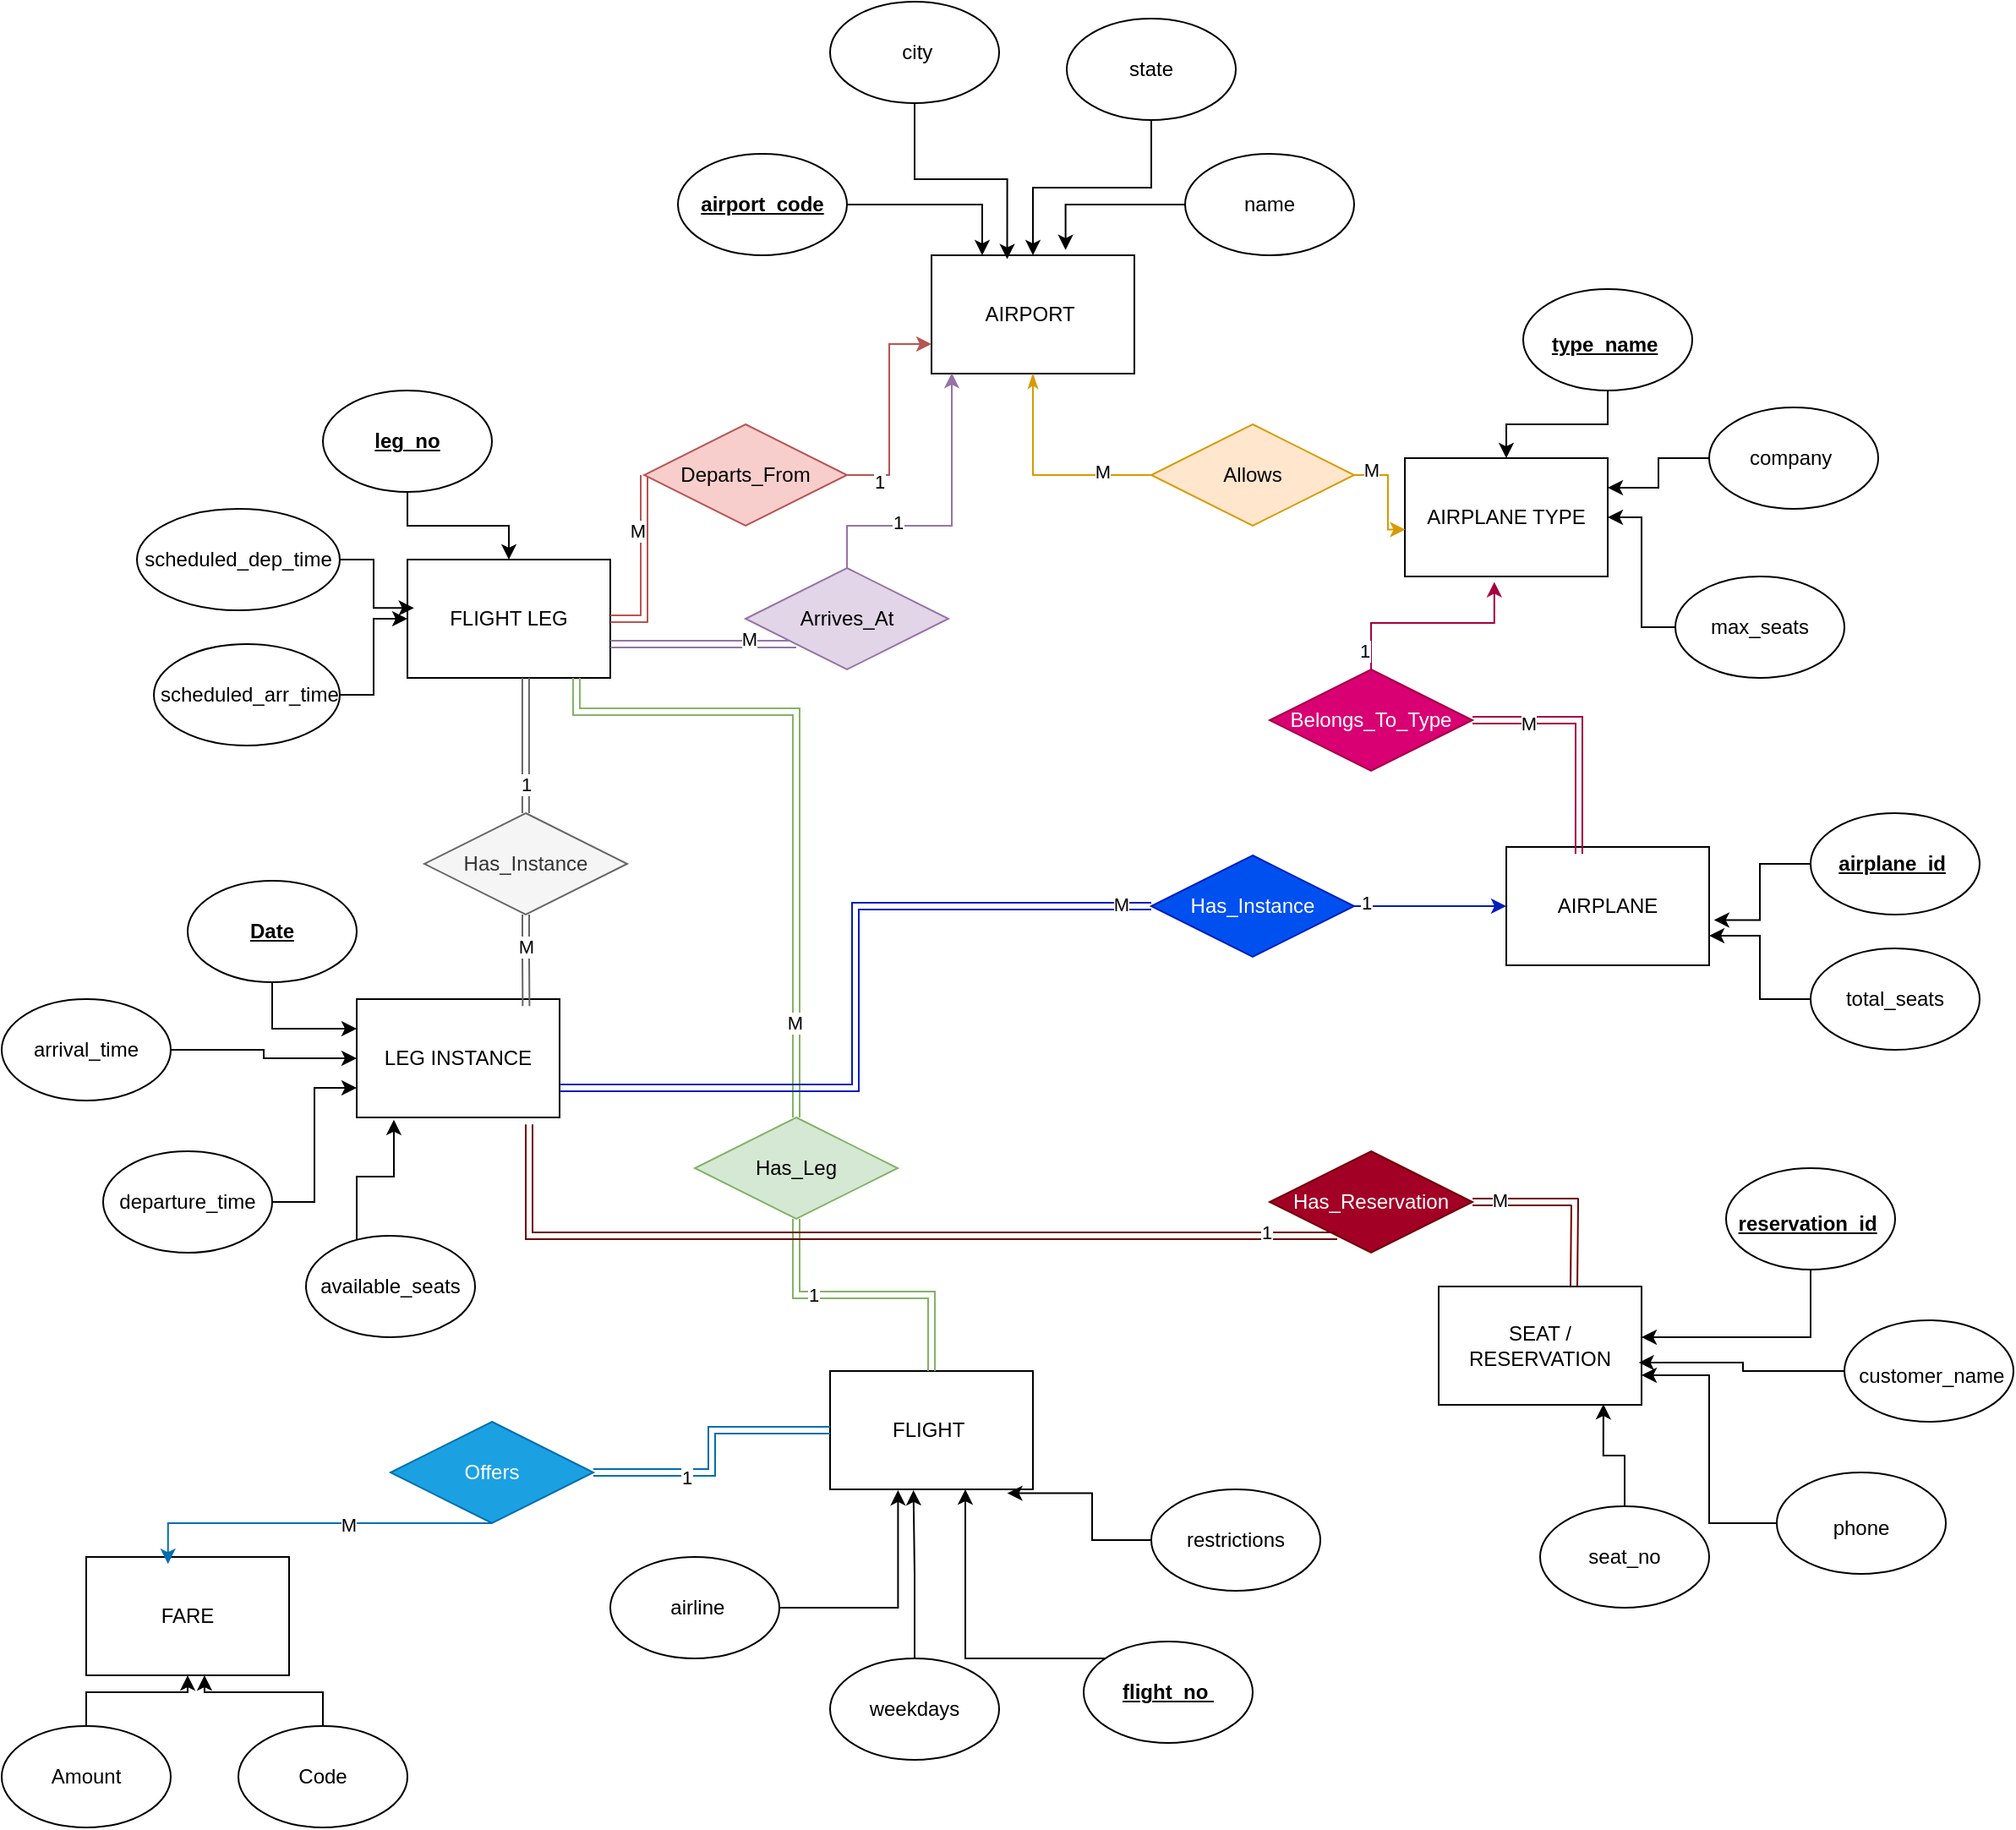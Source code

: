 <mxfile version="27.0.6">
  <diagram id="oHNV7Hx9UfTEaVYhuPRt" name="Page-1">
    <mxGraphModel dx="2297" dy="1907" grid="1" gridSize="10" guides="1" tooltips="1" connect="1" arrows="1" fold="1" page="1" pageScale="1" pageWidth="850" pageHeight="1100" math="0" shadow="0">
      <root>
        <mxCell id="0" />
        <mxCell id="1" parent="0" />
        <mxCell id="2uzGwe45xqLhciJeLfCy-1" value="AIRPORT&amp;nbsp;" style="whiteSpace=wrap;html=1;" vertex="1" parent="1">
          <mxGeometry x="380" y="110" width="120" height="70" as="geometry" />
        </mxCell>
        <mxCell id="2uzGwe45xqLhciJeLfCy-2" value="      LEG INSTANCE" style="whiteSpace=wrap;html=1;" vertex="1" parent="1">
          <mxGeometry x="40" y="550" width="120" height="70" as="geometry" />
        </mxCell>
        <mxCell id="2uzGwe45xqLhciJeLfCy-3" value="      AIRPLANE" style="whiteSpace=wrap;html=1;" vertex="1" parent="1">
          <mxGeometry x="720" y="460" width="120" height="70" as="geometry" />
        </mxCell>
        <mxCell id="2uzGwe45xqLhciJeLfCy-4" value="        FLIGHT LEG" style="whiteSpace=wrap;html=1;" vertex="1" parent="1">
          <mxGeometry x="70" y="290" width="120" height="70" as="geometry" />
        </mxCell>
        <mxCell id="2uzGwe45xqLhciJeLfCy-5" value="SEAT / RESERVATION " style="whiteSpace=wrap;html=1;" vertex="1" parent="1">
          <mxGeometry x="680" y="720" width="120" height="70" as="geometry" />
        </mxCell>
        <mxCell id="2uzGwe45xqLhciJeLfCy-6" value="        AIRPLANE TYPE" style="whiteSpace=wrap;html=1;" vertex="1" parent="1">
          <mxGeometry x="660" y="230" width="120" height="70" as="geometry" />
        </mxCell>
        <mxCell id="2uzGwe45xqLhciJeLfCy-7" value="      FLIGHT&amp;nbsp;" style="whiteSpace=wrap;html=1;" vertex="1" parent="1">
          <mxGeometry x="320" y="770" width="120" height="70" as="geometry" />
        </mxCell>
        <mxCell id="2uzGwe45xqLhciJeLfCy-13" style="edgeStyle=orthogonalEdgeStyle;rounded=0;orthogonalLoop=1;jettySize=auto;html=1;entryX=0.25;entryY=0;entryDx=0;entryDy=0;" edge="1" parent="1" source="2uzGwe45xqLhciJeLfCy-9" target="2uzGwe45xqLhciJeLfCy-1">
          <mxGeometry relative="1" as="geometry" />
        </mxCell>
        <mxCell id="2uzGwe45xqLhciJeLfCy-9" value="&lt;u&gt;&lt;b&gt;airport_code&lt;/b&gt;&lt;/u&gt;" style="ellipse;whiteSpace=wrap;html=1;" vertex="1" parent="1">
          <mxGeometry x="230" y="50" width="100" height="60" as="geometry" />
        </mxCell>
        <mxCell id="2uzGwe45xqLhciJeLfCy-10" value="&amp;nbsp;city" style="ellipse;whiteSpace=wrap;html=1;" vertex="1" parent="1">
          <mxGeometry x="320" y="-40" width="100" height="60" as="geometry" />
        </mxCell>
        <mxCell id="2uzGwe45xqLhciJeLfCy-15" style="edgeStyle=orthogonalEdgeStyle;rounded=0;orthogonalLoop=1;jettySize=auto;html=1;entryX=0.5;entryY=0;entryDx=0;entryDy=0;" edge="1" parent="1" source="2uzGwe45xqLhciJeLfCy-11" target="2uzGwe45xqLhciJeLfCy-1">
          <mxGeometry relative="1" as="geometry" />
        </mxCell>
        <mxCell id="2uzGwe45xqLhciJeLfCy-11" value="state" style="ellipse;whiteSpace=wrap;html=1;" vertex="1" parent="1">
          <mxGeometry x="460" y="-30" width="100" height="60" as="geometry" />
        </mxCell>
        <mxCell id="2uzGwe45xqLhciJeLfCy-12" value="name" style="ellipse;whiteSpace=wrap;html=1;" vertex="1" parent="1">
          <mxGeometry x="530" y="50" width="100" height="60" as="geometry" />
        </mxCell>
        <mxCell id="2uzGwe45xqLhciJeLfCy-14" style="edgeStyle=orthogonalEdgeStyle;rounded=0;orthogonalLoop=1;jettySize=auto;html=1;entryX=0.373;entryY=0.033;entryDx=0;entryDy=0;entryPerimeter=0;" edge="1" parent="1" source="2uzGwe45xqLhciJeLfCy-10" target="2uzGwe45xqLhciJeLfCy-1">
          <mxGeometry relative="1" as="geometry" />
        </mxCell>
        <mxCell id="2uzGwe45xqLhciJeLfCy-16" style="edgeStyle=orthogonalEdgeStyle;rounded=0;orthogonalLoop=1;jettySize=auto;html=1;exitX=0;exitY=0.5;exitDx=0;exitDy=0;entryX=0.661;entryY=-0.045;entryDx=0;entryDy=0;entryPerimeter=0;" edge="1" parent="1" source="2uzGwe45xqLhciJeLfCy-12" target="2uzGwe45xqLhciJeLfCy-1">
          <mxGeometry relative="1" as="geometry">
            <Array as="points">
              <mxPoint x="459" y="80" />
            </Array>
          </mxGeometry>
        </mxCell>
        <mxCell id="2uzGwe45xqLhciJeLfCy-25" style="edgeStyle=orthogonalEdgeStyle;rounded=0;orthogonalLoop=1;jettySize=auto;html=1;" edge="1" parent="1" source="2uzGwe45xqLhciJeLfCy-17" target="2uzGwe45xqLhciJeLfCy-4">
          <mxGeometry relative="1" as="geometry" />
        </mxCell>
        <mxCell id="2uzGwe45xqLhciJeLfCy-17" value="&lt;b&gt;&lt;u&gt;leg_no&lt;/u&gt;&lt;/b&gt;" style="ellipse;whiteSpace=wrap;html=1;" vertex="1" parent="1">
          <mxGeometry x="20" y="190" width="100" height="60" as="geometry" />
        </mxCell>
        <mxCell id="2uzGwe45xqLhciJeLfCy-27" style="edgeStyle=orthogonalEdgeStyle;rounded=0;orthogonalLoop=1;jettySize=auto;html=1;entryX=0;entryY=0.5;entryDx=0;entryDy=0;" edge="1" parent="1" source="2uzGwe45xqLhciJeLfCy-18" target="2uzGwe45xqLhciJeLfCy-4">
          <mxGeometry relative="1" as="geometry" />
        </mxCell>
        <mxCell id="2uzGwe45xqLhciJeLfCy-18" value="&amp;nbsp;scheduled_arr_time" style="ellipse;whiteSpace=wrap;html=1;" vertex="1" parent="1">
          <mxGeometry x="-80" y="340" width="110" height="60" as="geometry" />
        </mxCell>
        <mxCell id="2uzGwe45xqLhciJeLfCy-19" value="&amp;nbsp;scheduled_dep_time&amp;nbsp;" style="ellipse;whiteSpace=wrap;html=1;" vertex="1" parent="1">
          <mxGeometry x="-90" y="260" width="120" height="60" as="geometry" />
        </mxCell>
        <mxCell id="2uzGwe45xqLhciJeLfCy-28" style="edgeStyle=orthogonalEdgeStyle;rounded=0;orthogonalLoop=1;jettySize=auto;html=1;entryX=0;entryY=0.25;entryDx=0;entryDy=0;" edge="1" parent="1" source="2uzGwe45xqLhciJeLfCy-21" target="2uzGwe45xqLhciJeLfCy-2">
          <mxGeometry relative="1" as="geometry" />
        </mxCell>
        <mxCell id="2uzGwe45xqLhciJeLfCy-21" value="&lt;b&gt;&lt;u&gt;Date&lt;/u&gt;&lt;/b&gt;" style="ellipse;whiteSpace=wrap;html=1;" vertex="1" parent="1">
          <mxGeometry x="-60" y="480" width="100" height="60" as="geometry" />
        </mxCell>
        <mxCell id="2uzGwe45xqLhciJeLfCy-22" value="available_seats" style="ellipse;whiteSpace=wrap;html=1;" vertex="1" parent="1">
          <mxGeometry x="10" y="690" width="100" height="60" as="geometry" />
        </mxCell>
        <mxCell id="2uzGwe45xqLhciJeLfCy-30" style="edgeStyle=orthogonalEdgeStyle;rounded=0;orthogonalLoop=1;jettySize=auto;html=1;entryX=0;entryY=0.75;entryDx=0;entryDy=0;" edge="1" parent="1" source="2uzGwe45xqLhciJeLfCy-23" target="2uzGwe45xqLhciJeLfCy-2">
          <mxGeometry relative="1" as="geometry" />
        </mxCell>
        <mxCell id="2uzGwe45xqLhciJeLfCy-23" value="departure_time" style="ellipse;whiteSpace=wrap;html=1;" vertex="1" parent="1">
          <mxGeometry x="-110" y="640" width="100" height="60" as="geometry" />
        </mxCell>
        <mxCell id="2uzGwe45xqLhciJeLfCy-29" style="edgeStyle=orthogonalEdgeStyle;rounded=0;orthogonalLoop=1;jettySize=auto;html=1;entryX=0;entryY=0.5;entryDx=0;entryDy=0;" edge="1" parent="1" source="2uzGwe45xqLhciJeLfCy-24" target="2uzGwe45xqLhciJeLfCy-2">
          <mxGeometry relative="1" as="geometry" />
        </mxCell>
        <mxCell id="2uzGwe45xqLhciJeLfCy-24" value="arrival_time" style="ellipse;whiteSpace=wrap;html=1;" vertex="1" parent="1">
          <mxGeometry x="-170" y="550" width="100" height="60" as="geometry" />
        </mxCell>
        <mxCell id="2uzGwe45xqLhciJeLfCy-26" style="edgeStyle=orthogonalEdgeStyle;rounded=0;orthogonalLoop=1;jettySize=auto;html=1;exitX=1;exitY=0.5;exitDx=0;exitDy=0;entryX=0.032;entryY=0.409;entryDx=0;entryDy=0;entryPerimeter=0;" edge="1" parent="1" source="2uzGwe45xqLhciJeLfCy-19" target="2uzGwe45xqLhciJeLfCy-4">
          <mxGeometry relative="1" as="geometry" />
        </mxCell>
        <mxCell id="2uzGwe45xqLhciJeLfCy-31" style="edgeStyle=orthogonalEdgeStyle;rounded=0;orthogonalLoop=1;jettySize=auto;html=1;entryX=0.183;entryY=1.02;entryDx=0;entryDy=0;entryPerimeter=0;" edge="1" parent="1" source="2uzGwe45xqLhciJeLfCy-22" target="2uzGwe45xqLhciJeLfCy-2">
          <mxGeometry relative="1" as="geometry">
            <Array as="points">
              <mxPoint x="40" y="655" />
              <mxPoint x="62" y="655" />
            </Array>
          </mxGeometry>
        </mxCell>
        <mxCell id="2uzGwe45xqLhciJeLfCy-35" style="edgeStyle=orthogonalEdgeStyle;rounded=0;orthogonalLoop=1;jettySize=auto;html=1;entryX=0.5;entryY=0;entryDx=0;entryDy=0;" edge="1" parent="1" source="2uzGwe45xqLhciJeLfCy-32" target="2uzGwe45xqLhciJeLfCy-6">
          <mxGeometry relative="1" as="geometry" />
        </mxCell>
        <mxCell id="2uzGwe45xqLhciJeLfCy-32" value="&lt;table&gt;&lt;tbody&gt;&lt;tr&gt;&lt;td data-end=&quot;1726&quot; data-start=&quot;1713&quot; data-col-size=&quot;sm&quot;&gt;&lt;/td&gt;&lt;/tr&gt;&lt;/tbody&gt;&lt;/table&gt;&lt;table&gt;&lt;tbody&gt;&lt;tr&gt;&lt;td data-end=&quot;1806&quot; data-start=&quot;1726&quot; data-col-size=&quot;md&quot;&gt;&lt;b&gt;&lt;u&gt;type_name&lt;/u&gt;&lt;/b&gt;&amp;nbsp;&lt;/td&gt;&lt;/tr&gt;&lt;/tbody&gt;&lt;/table&gt;" style="ellipse;whiteSpace=wrap;html=1;" vertex="1" parent="1">
          <mxGeometry x="730" y="130" width="100" height="60" as="geometry" />
        </mxCell>
        <mxCell id="2uzGwe45xqLhciJeLfCy-36" style="edgeStyle=orthogonalEdgeStyle;rounded=0;orthogonalLoop=1;jettySize=auto;html=1;entryX=1;entryY=0.25;entryDx=0;entryDy=0;" edge="1" parent="1" source="2uzGwe45xqLhciJeLfCy-33" target="2uzGwe45xqLhciJeLfCy-6">
          <mxGeometry relative="1" as="geometry" />
        </mxCell>
        <mxCell id="2uzGwe45xqLhciJeLfCy-33" value="company&amp;nbsp;" style="ellipse;whiteSpace=wrap;html=1;" vertex="1" parent="1">
          <mxGeometry x="840" y="200" width="100" height="60" as="geometry" />
        </mxCell>
        <mxCell id="2uzGwe45xqLhciJeLfCy-37" style="edgeStyle=orthogonalEdgeStyle;rounded=0;orthogonalLoop=1;jettySize=auto;html=1;" edge="1" parent="1" source="2uzGwe45xqLhciJeLfCy-34" target="2uzGwe45xqLhciJeLfCy-6">
          <mxGeometry relative="1" as="geometry" />
        </mxCell>
        <mxCell id="2uzGwe45xqLhciJeLfCy-34" value="max_seats" style="ellipse;whiteSpace=wrap;html=1;" vertex="1" parent="1">
          <mxGeometry x="820" y="300" width="100" height="60" as="geometry" />
        </mxCell>
        <mxCell id="2uzGwe45xqLhciJeLfCy-38" value="&lt;b&gt;&lt;u&gt;airplane_id&lt;/u&gt;&lt;/b&gt;&amp;nbsp;" style="ellipse;whiteSpace=wrap;html=1;" vertex="1" parent="1">
          <mxGeometry x="900" y="440" width="100" height="60" as="geometry" />
        </mxCell>
        <mxCell id="2uzGwe45xqLhciJeLfCy-41" style="edgeStyle=orthogonalEdgeStyle;rounded=0;orthogonalLoop=1;jettySize=auto;html=1;entryX=1;entryY=0.75;entryDx=0;entryDy=0;" edge="1" parent="1" source="2uzGwe45xqLhciJeLfCy-39" target="2uzGwe45xqLhciJeLfCy-3">
          <mxGeometry relative="1" as="geometry" />
        </mxCell>
        <mxCell id="2uzGwe45xqLhciJeLfCy-39" value="total_seats" style="ellipse;whiteSpace=wrap;html=1;" vertex="1" parent="1">
          <mxGeometry x="900" y="520" width="100" height="60" as="geometry" />
        </mxCell>
        <mxCell id="2uzGwe45xqLhciJeLfCy-40" style="edgeStyle=orthogonalEdgeStyle;rounded=0;orthogonalLoop=1;jettySize=auto;html=1;entryX=1.024;entryY=0.617;entryDx=0;entryDy=0;entryPerimeter=0;" edge="1" parent="1" source="2uzGwe45xqLhciJeLfCy-38" target="2uzGwe45xqLhciJeLfCy-3">
          <mxGeometry relative="1" as="geometry" />
        </mxCell>
        <mxCell id="2uzGwe45xqLhciJeLfCy-42" value="&lt;table&gt;&lt;tbody&gt;&lt;tr&gt;&lt;td data-end=&quot;2216&quot; data-start=&quot;2203&quot; data-col-size=&quot;sm&quot;&gt;&lt;/td&gt;&lt;/tr&gt;&lt;/tbody&gt;&lt;/table&gt;&lt;table&gt;&lt;tbody&gt;&lt;tr&gt;&lt;td data-end=&quot;2296&quot; data-start=&quot;2216&quot; data-col-size=&quot;md&quot;&gt;&lt;b&gt;&lt;u&gt;reservation_id&lt;/u&gt;&lt;/b&gt;&amp;nbsp;&lt;/td&gt;&lt;/tr&gt;&lt;/tbody&gt;&lt;/table&gt;" style="ellipse;whiteSpace=wrap;html=1;" vertex="1" parent="1">
          <mxGeometry x="850" y="650" width="100" height="60" as="geometry" />
        </mxCell>
        <mxCell id="2uzGwe45xqLhciJeLfCy-43" value="&lt;table&gt;&lt;tbody&gt;&lt;tr&gt;&lt;td data-end=&quot;2216&quot; data-start=&quot;2203&quot; data-col-size=&quot;sm&quot;&gt;&lt;/td&gt;&lt;/tr&gt;&lt;/tbody&gt;&lt;/table&gt;&lt;table&gt;&lt;tbody&gt;&lt;tr&gt;&lt;td data-end=&quot;2296&quot; data-start=&quot;2216&quot; data-col-size=&quot;md&quot;&gt;&amp;nbsp;customer_name&lt;/td&gt;&lt;/tr&gt;&lt;/tbody&gt;&lt;/table&gt;" style="ellipse;whiteSpace=wrap;html=1;" vertex="1" parent="1">
          <mxGeometry x="920" y="740" width="100" height="60" as="geometry" />
        </mxCell>
        <mxCell id="2uzGwe45xqLhciJeLfCy-51" style="edgeStyle=orthogonalEdgeStyle;rounded=0;orthogonalLoop=1;jettySize=auto;html=1;entryX=1;entryY=0.75;entryDx=0;entryDy=0;" edge="1" parent="1" source="2uzGwe45xqLhciJeLfCy-44" target="2uzGwe45xqLhciJeLfCy-5">
          <mxGeometry relative="1" as="geometry" />
        </mxCell>
        <mxCell id="2uzGwe45xqLhciJeLfCy-44" value="&lt;table&gt;&lt;tbody&gt;&lt;tr&gt;&lt;td data-end=&quot;2216&quot; data-start=&quot;2203&quot; data-col-size=&quot;sm&quot;&gt;&lt;/td&gt;&lt;/tr&gt;&lt;/tbody&gt;&lt;/table&gt;&lt;table&gt;&lt;tbody&gt;&lt;tr&gt;&lt;td data-end=&quot;2296&quot; data-start=&quot;2216&quot; data-col-size=&quot;md&quot;&gt;phone&lt;/td&gt;&lt;/tr&gt;&lt;/tbody&gt;&lt;/table&gt;" style="ellipse;whiteSpace=wrap;html=1;" vertex="1" parent="1">
          <mxGeometry x="880" y="830" width="100" height="60" as="geometry" />
        </mxCell>
        <mxCell id="2uzGwe45xqLhciJeLfCy-46" value="seat_no" style="ellipse;whiteSpace=wrap;html=1;" vertex="1" parent="1">
          <mxGeometry x="740" y="850" width="100" height="60" as="geometry" />
        </mxCell>
        <mxCell id="2uzGwe45xqLhciJeLfCy-48" style="edgeStyle=orthogonalEdgeStyle;rounded=0;orthogonalLoop=1;jettySize=auto;html=1;" edge="1" parent="1" source="2uzGwe45xqLhciJeLfCy-42">
          <mxGeometry relative="1" as="geometry">
            <mxPoint x="800" y="750" as="targetPoint" />
            <Array as="points">
              <mxPoint x="900" y="750" />
            </Array>
          </mxGeometry>
        </mxCell>
        <mxCell id="2uzGwe45xqLhciJeLfCy-50" style="edgeStyle=orthogonalEdgeStyle;rounded=0;orthogonalLoop=1;jettySize=auto;html=1;entryX=0.986;entryY=0.643;entryDx=0;entryDy=0;entryPerimeter=0;" edge="1" parent="1" source="2uzGwe45xqLhciJeLfCy-43" target="2uzGwe45xqLhciJeLfCy-5">
          <mxGeometry relative="1" as="geometry" />
        </mxCell>
        <mxCell id="2uzGwe45xqLhciJeLfCy-52" style="edgeStyle=orthogonalEdgeStyle;rounded=0;orthogonalLoop=1;jettySize=auto;html=1;entryX=0.812;entryY=0.994;entryDx=0;entryDy=0;entryPerimeter=0;" edge="1" parent="1" source="2uzGwe45xqLhciJeLfCy-46" target="2uzGwe45xqLhciJeLfCy-5">
          <mxGeometry relative="1" as="geometry" />
        </mxCell>
        <mxCell id="2uzGwe45xqLhciJeLfCy-53" value="&lt;b&gt;&lt;u&gt;flight_no&amp;nbsp;&lt;/u&gt;&lt;/b&gt;" style="ellipse;whiteSpace=wrap;html=1;" vertex="1" parent="1">
          <mxGeometry x="470" y="930" width="100" height="60" as="geometry" />
        </mxCell>
        <mxCell id="2uzGwe45xqLhciJeLfCy-54" value="&amp;nbsp;airline" style="ellipse;whiteSpace=wrap;html=1;" vertex="1" parent="1">
          <mxGeometry x="190" y="880" width="100" height="60" as="geometry" />
        </mxCell>
        <mxCell id="2uzGwe45xqLhciJeLfCy-55" value="weekdays" style="ellipse;whiteSpace=wrap;html=1;" vertex="1" parent="1">
          <mxGeometry x="320" y="940" width="100" height="60" as="geometry" />
        </mxCell>
        <mxCell id="2uzGwe45xqLhciJeLfCy-56" value="restrictions" style="ellipse;whiteSpace=wrap;html=1;" vertex="1" parent="1">
          <mxGeometry x="510" y="840" width="100" height="60" as="geometry" />
        </mxCell>
        <mxCell id="2uzGwe45xqLhciJeLfCy-59" style="edgeStyle=orthogonalEdgeStyle;rounded=0;orthogonalLoop=1;jettySize=auto;html=1;" edge="1" parent="1" source="2uzGwe45xqLhciJeLfCy-53">
          <mxGeometry relative="1" as="geometry">
            <mxPoint x="400" y="840" as="targetPoint" />
            <Array as="points">
              <mxPoint x="400" y="940" />
            </Array>
          </mxGeometry>
        </mxCell>
        <mxCell id="2uzGwe45xqLhciJeLfCy-60" style="edgeStyle=orthogonalEdgeStyle;rounded=0;orthogonalLoop=1;jettySize=auto;html=1;entryX=0.335;entryY=1.007;entryDx=0;entryDy=0;entryPerimeter=0;" edge="1" parent="1" source="2uzGwe45xqLhciJeLfCy-54" target="2uzGwe45xqLhciJeLfCy-7">
          <mxGeometry relative="1" as="geometry" />
        </mxCell>
        <mxCell id="2uzGwe45xqLhciJeLfCy-62" style="edgeStyle=orthogonalEdgeStyle;rounded=0;orthogonalLoop=1;jettySize=auto;html=1;entryX=0.411;entryY=1.007;entryDx=0;entryDy=0;entryPerimeter=0;" edge="1" parent="1" source="2uzGwe45xqLhciJeLfCy-55" target="2uzGwe45xqLhciJeLfCy-7">
          <mxGeometry relative="1" as="geometry" />
        </mxCell>
        <mxCell id="2uzGwe45xqLhciJeLfCy-63" style="edgeStyle=orthogonalEdgeStyle;rounded=0;orthogonalLoop=1;jettySize=auto;html=1;entryX=0.873;entryY=1.033;entryDx=0;entryDy=0;entryPerimeter=0;" edge="1" parent="1" source="2uzGwe45xqLhciJeLfCy-56" target="2uzGwe45xqLhciJeLfCy-7">
          <mxGeometry relative="1" as="geometry" />
        </mxCell>
        <mxCell id="2uzGwe45xqLhciJeLfCy-113" style="edgeStyle=orthogonalEdgeStyle;rounded=0;orthogonalLoop=1;jettySize=auto;html=1;entryX=0.5;entryY=1;entryDx=0;entryDy=0;" edge="1" parent="1" source="2uzGwe45xqLhciJeLfCy-68" target="2uzGwe45xqLhciJeLfCy-112">
          <mxGeometry relative="1" as="geometry" />
        </mxCell>
        <mxCell id="2uzGwe45xqLhciJeLfCy-68" value="Amount" style="ellipse;whiteSpace=wrap;html=1;" vertex="1" parent="1">
          <mxGeometry x="-170" y="980" width="100" height="60" as="geometry" />
        </mxCell>
        <mxCell id="2uzGwe45xqLhciJeLfCy-69" value="Code" style="ellipse;whiteSpace=wrap;html=1;" vertex="1" parent="1">
          <mxGeometry x="-30" y="980" width="100" height="60" as="geometry" />
        </mxCell>
        <mxCell id="2uzGwe45xqLhciJeLfCy-73" style="edgeStyle=orthogonalEdgeStyle;rounded=0;orthogonalLoop=1;jettySize=auto;html=1;entryX=0.5;entryY=1;entryDx=0;entryDy=0;endArrow=classicThin;startFill=0;fillColor=#ffe6cc;strokeColor=#d79b00;endFill=1;" edge="1" parent="1" source="2uzGwe45xqLhciJeLfCy-72" target="2uzGwe45xqLhciJeLfCy-1">
          <mxGeometry relative="1" as="geometry" />
        </mxCell>
        <mxCell id="2uzGwe45xqLhciJeLfCy-110" value="M" style="edgeLabel;html=1;align=center;verticalAlign=middle;resizable=0;points=[];" vertex="1" connectable="0" parent="2uzGwe45xqLhciJeLfCy-73">
          <mxGeometry x="-0.543" y="-2" relative="1" as="geometry">
            <mxPoint as="offset" />
          </mxGeometry>
        </mxCell>
        <mxCell id="2uzGwe45xqLhciJeLfCy-72" value="Allows" style="shape=rhombus;perimeter=rhombusPerimeter;whiteSpace=wrap;html=1;align=center;fillColor=#ffe6cc;strokeColor=#d79b00;" vertex="1" parent="1">
          <mxGeometry x="510" y="210" width="120" height="60" as="geometry" />
        </mxCell>
        <mxCell id="2uzGwe45xqLhciJeLfCy-74" style="edgeStyle=orthogonalEdgeStyle;rounded=0;orthogonalLoop=1;jettySize=auto;html=1;entryX=0.002;entryY=0.604;entryDx=0;entryDy=0;entryPerimeter=0;endArrow=classic;startFill=0;fillColor=#ffe6cc;strokeColor=#d79b00;endFill=1;" edge="1" parent="1" source="2uzGwe45xqLhciJeLfCy-72" target="2uzGwe45xqLhciJeLfCy-6">
          <mxGeometry relative="1" as="geometry" />
        </mxCell>
        <mxCell id="2uzGwe45xqLhciJeLfCy-111" value="M" style="edgeLabel;html=1;align=center;verticalAlign=middle;resizable=0;points=[];" vertex="1" connectable="0" parent="2uzGwe45xqLhciJeLfCy-74">
          <mxGeometry x="-0.704" y="3" relative="1" as="geometry">
            <mxPoint as="offset" />
          </mxGeometry>
        </mxCell>
        <mxCell id="2uzGwe45xqLhciJeLfCy-76" style="edgeStyle=orthogonalEdgeStyle;rounded=0;orthogonalLoop=1;jettySize=auto;html=1;entryX=0;entryY=0.75;entryDx=0;entryDy=0;fillColor=#f8cecc;strokeColor=#b85450;" edge="1" parent="1" source="2uzGwe45xqLhciJeLfCy-75" target="2uzGwe45xqLhciJeLfCy-1">
          <mxGeometry relative="1" as="geometry" />
        </mxCell>
        <mxCell id="2uzGwe45xqLhciJeLfCy-79" value="1" style="edgeLabel;html=1;align=center;verticalAlign=middle;resizable=0;points=[];" vertex="1" connectable="0" parent="2uzGwe45xqLhciJeLfCy-76">
          <mxGeometry x="-0.713" y="-4" relative="1" as="geometry">
            <mxPoint as="offset" />
          </mxGeometry>
        </mxCell>
        <mxCell id="2uzGwe45xqLhciJeLfCy-77" style="edgeStyle=orthogonalEdgeStyle;rounded=0;orthogonalLoop=1;jettySize=auto;html=1;entryX=1;entryY=0.5;entryDx=0;entryDy=0;fillColor=#f8cecc;strokeColor=#b85450;shape=link;" edge="1" parent="1" source="2uzGwe45xqLhciJeLfCy-75" target="2uzGwe45xqLhciJeLfCy-4">
          <mxGeometry relative="1" as="geometry">
            <Array as="points">
              <mxPoint x="210" y="325" />
            </Array>
          </mxGeometry>
        </mxCell>
        <mxCell id="2uzGwe45xqLhciJeLfCy-78" value="M" style="edgeLabel;html=1;align=center;verticalAlign=middle;resizable=0;points=[];" vertex="1" connectable="0" parent="2uzGwe45xqLhciJeLfCy-77">
          <mxGeometry x="-0.378" y="-4" relative="1" as="geometry">
            <mxPoint as="offset" />
          </mxGeometry>
        </mxCell>
        <mxCell id="2uzGwe45xqLhciJeLfCy-75" value="Departs_From" style="shape=rhombus;perimeter=rhombusPerimeter;whiteSpace=wrap;html=1;align=center;fillColor=#f8cecc;strokeColor=#b85450;" vertex="1" parent="1">
          <mxGeometry x="210" y="210" width="120" height="60" as="geometry" />
        </mxCell>
        <mxCell id="2uzGwe45xqLhciJeLfCy-81" style="edgeStyle=orthogonalEdgeStyle;rounded=0;orthogonalLoop=1;jettySize=auto;html=1;fillColor=#e1d5e7;strokeColor=#9673a6;shape=link;" edge="1" parent="1" source="2uzGwe45xqLhciJeLfCy-80" target="2uzGwe45xqLhciJeLfCy-4">
          <mxGeometry relative="1" as="geometry">
            <Array as="points">
              <mxPoint x="230" y="340" />
              <mxPoint x="230" y="340" />
            </Array>
          </mxGeometry>
        </mxCell>
        <mxCell id="2uzGwe45xqLhciJeLfCy-84" value="M" style="edgeLabel;html=1;align=center;verticalAlign=middle;resizable=0;points=[];" vertex="1" connectable="0" parent="2uzGwe45xqLhciJeLfCy-81">
          <mxGeometry x="-0.482" y="-3" relative="1" as="geometry">
            <mxPoint as="offset" />
          </mxGeometry>
        </mxCell>
        <mxCell id="2uzGwe45xqLhciJeLfCy-80" value="Arrives_At" style="shape=rhombus;perimeter=rhombusPerimeter;whiteSpace=wrap;html=1;align=center;fillColor=#e1d5e7;strokeColor=#9673a6;" vertex="1" parent="1">
          <mxGeometry x="270" y="295" width="120" height="60" as="geometry" />
        </mxCell>
        <mxCell id="2uzGwe45xqLhciJeLfCy-82" style="edgeStyle=orthogonalEdgeStyle;rounded=0;orthogonalLoop=1;jettySize=auto;html=1;entryX=0.1;entryY=0.994;entryDx=0;entryDy=0;entryPerimeter=0;fillColor=#e1d5e7;strokeColor=#9673a6;" edge="1" parent="1" source="2uzGwe45xqLhciJeLfCy-80" target="2uzGwe45xqLhciJeLfCy-1">
          <mxGeometry relative="1" as="geometry">
            <Array as="points">
              <mxPoint x="330" y="270" />
              <mxPoint x="392" y="270" />
            </Array>
          </mxGeometry>
        </mxCell>
        <mxCell id="2uzGwe45xqLhciJeLfCy-83" value="1" style="edgeLabel;html=1;align=center;verticalAlign=middle;resizable=0;points=[];" vertex="1" connectable="0" parent="2uzGwe45xqLhciJeLfCy-82">
          <mxGeometry x="-0.388" y="2" relative="1" as="geometry">
            <mxPoint as="offset" />
          </mxGeometry>
        </mxCell>
        <mxCell id="2uzGwe45xqLhciJeLfCy-87" style="edgeStyle=orthogonalEdgeStyle;rounded=0;orthogonalLoop=1;jettySize=auto;html=1;fillColor=#d5e8d4;strokeColor=#82b366;shape=link;" edge="1" parent="1" source="2uzGwe45xqLhciJeLfCy-85" target="2uzGwe45xqLhciJeLfCy-7">
          <mxGeometry relative="1" as="geometry" />
        </mxCell>
        <mxCell id="2uzGwe45xqLhciJeLfCy-88" value="1" style="edgeLabel;html=1;align=center;verticalAlign=middle;resizable=0;points=[];" vertex="1" connectable="0" parent="2uzGwe45xqLhciJeLfCy-87">
          <mxGeometry x="-0.361" relative="1" as="geometry">
            <mxPoint as="offset" />
          </mxGeometry>
        </mxCell>
        <mxCell id="2uzGwe45xqLhciJeLfCy-85" value="Has_Leg" style="shape=rhombus;perimeter=rhombusPerimeter;whiteSpace=wrap;html=1;align=center;fillColor=#d5e8d4;strokeColor=#82b366;" vertex="1" parent="1">
          <mxGeometry x="240" y="620" width="120" height="60" as="geometry" />
        </mxCell>
        <mxCell id="2uzGwe45xqLhciJeLfCy-86" style="edgeStyle=orthogonalEdgeStyle;rounded=0;orthogonalLoop=1;jettySize=auto;html=1;entryX=0.833;entryY=1;entryDx=0;entryDy=0;entryPerimeter=0;fillColor=#d5e8d4;strokeColor=#82b366;shape=link;" edge="1" parent="1" source="2uzGwe45xqLhciJeLfCy-85" target="2uzGwe45xqLhciJeLfCy-4">
          <mxGeometry relative="1" as="geometry">
            <Array as="points">
              <mxPoint x="300" y="380" />
              <mxPoint x="170" y="380" />
            </Array>
          </mxGeometry>
        </mxCell>
        <mxCell id="2uzGwe45xqLhciJeLfCy-89" value="M" style="edgeLabel;html=1;align=center;verticalAlign=middle;resizable=0;points=[];" vertex="1" connectable="0" parent="2uzGwe45xqLhciJeLfCy-86">
          <mxGeometry x="-0.711" y="1" relative="1" as="geometry">
            <mxPoint as="offset" />
          </mxGeometry>
        </mxCell>
        <mxCell id="2uzGwe45xqLhciJeLfCy-90" value="Has_Instance" style="shape=rhombus;perimeter=rhombusPerimeter;whiteSpace=wrap;html=1;align=center;fillColor=#f5f5f5;fontColor=#333333;strokeColor=#666666;" vertex="1" parent="1">
          <mxGeometry x="80" y="440" width="120" height="60" as="geometry" />
        </mxCell>
        <mxCell id="2uzGwe45xqLhciJeLfCy-91" style="edgeStyle=orthogonalEdgeStyle;rounded=0;orthogonalLoop=1;jettySize=auto;html=1;entryX=0.583;entryY=1;entryDx=0;entryDy=0;entryPerimeter=0;fillColor=#f5f5f5;strokeColor=#666666;shape=link;" edge="1" parent="1" source="2uzGwe45xqLhciJeLfCy-90" target="2uzGwe45xqLhciJeLfCy-4">
          <mxGeometry relative="1" as="geometry" />
        </mxCell>
        <mxCell id="2uzGwe45xqLhciJeLfCy-93" value="1" style="edgeLabel;html=1;align=center;verticalAlign=middle;resizable=0;points=[];" vertex="1" connectable="0" parent="2uzGwe45xqLhciJeLfCy-91">
          <mxGeometry x="-0.564" relative="1" as="geometry">
            <mxPoint as="offset" />
          </mxGeometry>
        </mxCell>
        <mxCell id="2uzGwe45xqLhciJeLfCy-92" style="edgeStyle=orthogonalEdgeStyle;rounded=0;orthogonalLoop=1;jettySize=auto;html=1;entryX=0.835;entryY=0.059;entryDx=0;entryDy=0;entryPerimeter=0;fillColor=#f5f5f5;strokeColor=#666666;shape=link;" edge="1" parent="1" source="2uzGwe45xqLhciJeLfCy-90" target="2uzGwe45xqLhciJeLfCy-2">
          <mxGeometry relative="1" as="geometry" />
        </mxCell>
        <mxCell id="2uzGwe45xqLhciJeLfCy-94" value="M" style="edgeLabel;html=1;align=center;verticalAlign=middle;resizable=0;points=[];" vertex="1" connectable="0" parent="2uzGwe45xqLhciJeLfCy-92">
          <mxGeometry x="-0.243" relative="1" as="geometry">
            <mxPoint y="-2" as="offset" />
          </mxGeometry>
        </mxCell>
        <mxCell id="2uzGwe45xqLhciJeLfCy-96" style="edgeStyle=orthogonalEdgeStyle;rounded=0;orthogonalLoop=1;jettySize=auto;html=1;entryX=0;entryY=0.5;entryDx=0;entryDy=0;fillColor=#0050ef;strokeColor=#001DBC;" edge="1" parent="1" source="2uzGwe45xqLhciJeLfCy-95" target="2uzGwe45xqLhciJeLfCy-3">
          <mxGeometry relative="1" as="geometry" />
        </mxCell>
        <mxCell id="2uzGwe45xqLhciJeLfCy-98" value="1" style="edgeLabel;html=1;align=center;verticalAlign=middle;resizable=0;points=[];" vertex="1" connectable="0" parent="2uzGwe45xqLhciJeLfCy-96">
          <mxGeometry x="-0.857" y="2" relative="1" as="geometry">
            <mxPoint as="offset" />
          </mxGeometry>
        </mxCell>
        <mxCell id="2uzGwe45xqLhciJeLfCy-97" style="edgeStyle=orthogonalEdgeStyle;rounded=0;orthogonalLoop=1;jettySize=auto;html=1;entryX=1;entryY=0.75;entryDx=0;entryDy=0;fillColor=#0050ef;strokeColor=#001DBC;shape=link;" edge="1" parent="1" source="2uzGwe45xqLhciJeLfCy-95" target="2uzGwe45xqLhciJeLfCy-2">
          <mxGeometry relative="1" as="geometry" />
        </mxCell>
        <mxCell id="2uzGwe45xqLhciJeLfCy-99" value="M" style="edgeLabel;html=1;align=center;verticalAlign=middle;resizable=0;points=[];" vertex="1" connectable="0" parent="2uzGwe45xqLhciJeLfCy-97">
          <mxGeometry x="-0.921" y="-1" relative="1" as="geometry">
            <mxPoint as="offset" />
          </mxGeometry>
        </mxCell>
        <mxCell id="2uzGwe45xqLhciJeLfCy-95" value="Has_Instance" style="shape=rhombus;perimeter=rhombusPerimeter;whiteSpace=wrap;html=1;align=center;fillColor=#0050ef;fontColor=#ffffff;strokeColor=#001DBC;" vertex="1" parent="1">
          <mxGeometry x="510" y="465" width="120" height="60" as="geometry" />
        </mxCell>
        <mxCell id="2uzGwe45xqLhciJeLfCy-100" value="Belongs_To_Type" style="shape=rhombus;perimeter=rhombusPerimeter;whiteSpace=wrap;html=1;align=center;fillColor=#d80073;fontColor=#ffffff;strokeColor=#A50040;" vertex="1" parent="1">
          <mxGeometry x="580" y="355" width="120" height="60" as="geometry" />
        </mxCell>
        <mxCell id="2uzGwe45xqLhciJeLfCy-101" style="edgeStyle=orthogonalEdgeStyle;rounded=0;orthogonalLoop=1;jettySize=auto;html=1;entryX=0.358;entryY=0.059;entryDx=0;entryDy=0;entryPerimeter=0;fillColor=#d80073;strokeColor=#A50040;shape=link;" edge="1" parent="1" source="2uzGwe45xqLhciJeLfCy-100" target="2uzGwe45xqLhciJeLfCy-3">
          <mxGeometry relative="1" as="geometry" />
        </mxCell>
        <mxCell id="2uzGwe45xqLhciJeLfCy-103" value="M" style="edgeLabel;html=1;align=center;verticalAlign=middle;resizable=0;points=[];" vertex="1" connectable="0" parent="2uzGwe45xqLhciJeLfCy-101">
          <mxGeometry x="-0.546" y="-2" relative="1" as="geometry">
            <mxPoint as="offset" />
          </mxGeometry>
        </mxCell>
        <mxCell id="2uzGwe45xqLhciJeLfCy-102" style="edgeStyle=orthogonalEdgeStyle;rounded=0;orthogonalLoop=1;jettySize=auto;html=1;entryX=0.441;entryY=1.046;entryDx=0;entryDy=0;entryPerimeter=0;fillColor=#d80073;strokeColor=#A50040;" edge="1" parent="1" source="2uzGwe45xqLhciJeLfCy-100" target="2uzGwe45xqLhciJeLfCy-6">
          <mxGeometry relative="1" as="geometry" />
        </mxCell>
        <mxCell id="2uzGwe45xqLhciJeLfCy-104" value="1" style="edgeLabel;html=1;align=center;verticalAlign=middle;resizable=0;points=[];" vertex="1" connectable="0" parent="2uzGwe45xqLhciJeLfCy-102">
          <mxGeometry x="-0.819" y="4" relative="1" as="geometry">
            <mxPoint as="offset" />
          </mxGeometry>
        </mxCell>
        <mxCell id="2uzGwe45xqLhciJeLfCy-106" style="edgeStyle=orthogonalEdgeStyle;rounded=0;orthogonalLoop=1;jettySize=auto;html=1;fillColor=#a20025;strokeColor=#6F0000;shape=link;" edge="1" parent="1" source="2uzGwe45xqLhciJeLfCy-105">
          <mxGeometry relative="1" as="geometry">
            <mxPoint x="760" y="720" as="targetPoint" />
          </mxGeometry>
        </mxCell>
        <mxCell id="2uzGwe45xqLhciJeLfCy-108" value="M" style="edgeLabel;html=1;align=center;verticalAlign=middle;resizable=0;points=[];" vertex="1" connectable="0" parent="2uzGwe45xqLhciJeLfCy-106">
          <mxGeometry x="-0.706" y="1" relative="1" as="geometry">
            <mxPoint as="offset" />
          </mxGeometry>
        </mxCell>
        <mxCell id="2uzGwe45xqLhciJeLfCy-105" value="Has_Reservation" style="shape=rhombus;perimeter=rhombusPerimeter;whiteSpace=wrap;html=1;align=center;fillColor=#a20025;fontColor=#ffffff;strokeColor=#6F0000;" vertex="1" parent="1">
          <mxGeometry x="580" y="640" width="120" height="60" as="geometry" />
        </mxCell>
        <mxCell id="2uzGwe45xqLhciJeLfCy-107" style="edgeStyle=orthogonalEdgeStyle;rounded=0;orthogonalLoop=1;jettySize=auto;html=1;entryX=0.85;entryY=1.059;entryDx=0;entryDy=0;entryPerimeter=0;fillColor=#a20025;strokeColor=#6F0000;shape=link;" edge="1" parent="1" source="2uzGwe45xqLhciJeLfCy-105" target="2uzGwe45xqLhciJeLfCy-2">
          <mxGeometry relative="1" as="geometry">
            <Array as="points">
              <mxPoint x="142" y="690" />
            </Array>
          </mxGeometry>
        </mxCell>
        <mxCell id="2uzGwe45xqLhciJeLfCy-109" value="1" style="edgeLabel;html=1;align=center;verticalAlign=middle;resizable=0;points=[];" vertex="1" connectable="0" parent="2uzGwe45xqLhciJeLfCy-107">
          <mxGeometry x="-0.843" y="-2" relative="1" as="geometry">
            <mxPoint as="offset" />
          </mxGeometry>
        </mxCell>
        <mxCell id="2uzGwe45xqLhciJeLfCy-112" value="FARE" style="whiteSpace=wrap;html=1;" vertex="1" parent="1">
          <mxGeometry x="-120" y="880" width="120" height="70" as="geometry" />
        </mxCell>
        <mxCell id="2uzGwe45xqLhciJeLfCy-114" style="edgeStyle=orthogonalEdgeStyle;rounded=0;orthogonalLoop=1;jettySize=auto;html=1;entryX=0.583;entryY=1;entryDx=0;entryDy=0;entryPerimeter=0;" edge="1" parent="1" source="2uzGwe45xqLhciJeLfCy-69" target="2uzGwe45xqLhciJeLfCy-112">
          <mxGeometry relative="1" as="geometry" />
        </mxCell>
        <mxCell id="2uzGwe45xqLhciJeLfCy-116" style="edgeStyle=orthogonalEdgeStyle;rounded=0;orthogonalLoop=1;jettySize=auto;html=1;fillColor=#1ba1e2;strokeColor=#006EAF;shape=link;" edge="1" parent="1" source="2uzGwe45xqLhciJeLfCy-115" target="2uzGwe45xqLhciJeLfCy-7">
          <mxGeometry relative="1" as="geometry" />
        </mxCell>
        <mxCell id="2uzGwe45xqLhciJeLfCy-118" value="1" style="edgeLabel;html=1;align=center;verticalAlign=middle;resizable=0;points=[];" vertex="1" connectable="0" parent="2uzGwe45xqLhciJeLfCy-116">
          <mxGeometry x="-0.337" y="-3" relative="1" as="geometry">
            <mxPoint as="offset" />
          </mxGeometry>
        </mxCell>
        <mxCell id="2uzGwe45xqLhciJeLfCy-115" value="Offers" style="shape=rhombus;perimeter=rhombusPerimeter;whiteSpace=wrap;html=1;align=center;fillColor=#1ba1e2;fontColor=#ffffff;strokeColor=#006EAF;" vertex="1" parent="1">
          <mxGeometry x="60" y="800" width="120" height="60" as="geometry" />
        </mxCell>
        <mxCell id="2uzGwe45xqLhciJeLfCy-117" style="edgeStyle=orthogonalEdgeStyle;rounded=0;orthogonalLoop=1;jettySize=auto;html=1;entryX=0.403;entryY=0.059;entryDx=0;entryDy=0;entryPerimeter=0;fillColor=#1ba1e2;strokeColor=#006EAF;" edge="1" parent="1" source="2uzGwe45xqLhciJeLfCy-115" target="2uzGwe45xqLhciJeLfCy-112">
          <mxGeometry relative="1" as="geometry">
            <Array as="points">
              <mxPoint x="-72" y="860" />
            </Array>
          </mxGeometry>
        </mxCell>
        <mxCell id="2uzGwe45xqLhciJeLfCy-119" value="M" style="edgeLabel;html=1;align=center;verticalAlign=middle;resizable=0;points=[];" vertex="1" connectable="0" parent="2uzGwe45xqLhciJeLfCy-117">
          <mxGeometry x="-0.212" y="1" relative="1" as="geometry">
            <mxPoint as="offset" />
          </mxGeometry>
        </mxCell>
      </root>
    </mxGraphModel>
  </diagram>
</mxfile>

